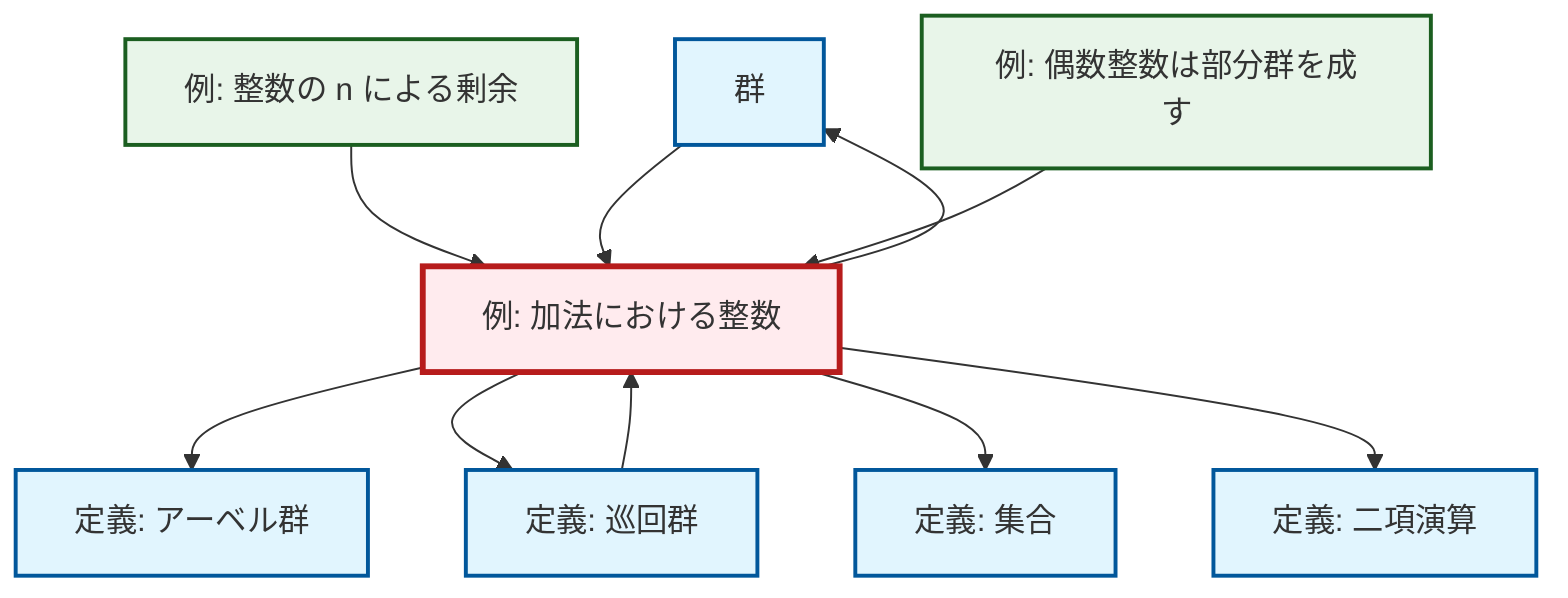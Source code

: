 graph TD
    classDef definition fill:#e1f5fe,stroke:#01579b,stroke-width:2px
    classDef theorem fill:#f3e5f5,stroke:#4a148c,stroke-width:2px
    classDef axiom fill:#fff3e0,stroke:#e65100,stroke-width:2px
    classDef example fill:#e8f5e9,stroke:#1b5e20,stroke-width:2px
    classDef current fill:#ffebee,stroke:#b71c1c,stroke-width:3px
    def-abelian-group["定義: アーベル群"]:::definition
    def-group["群"]:::definition
    def-set["定義: 集合"]:::definition
    def-binary-operation["定義: 二項演算"]:::definition
    ex-even-integers-subgroup["例: 偶数整数は部分群を成す"]:::example
    ex-quotient-integers-mod-n["例: 整数の n による剰余"]:::example
    ex-integers-addition["例: 加法における整数"]:::example
    def-cyclic-group["定義: 巡回群"]:::definition
    ex-quotient-integers-mod-n --> ex-integers-addition
    ex-integers-addition --> def-abelian-group
    ex-integers-addition --> def-group
    def-group --> ex-integers-addition
    ex-even-integers-subgroup --> ex-integers-addition
    ex-integers-addition --> def-cyclic-group
    def-cyclic-group --> ex-integers-addition
    ex-integers-addition --> def-set
    ex-integers-addition --> def-binary-operation
    class ex-integers-addition current